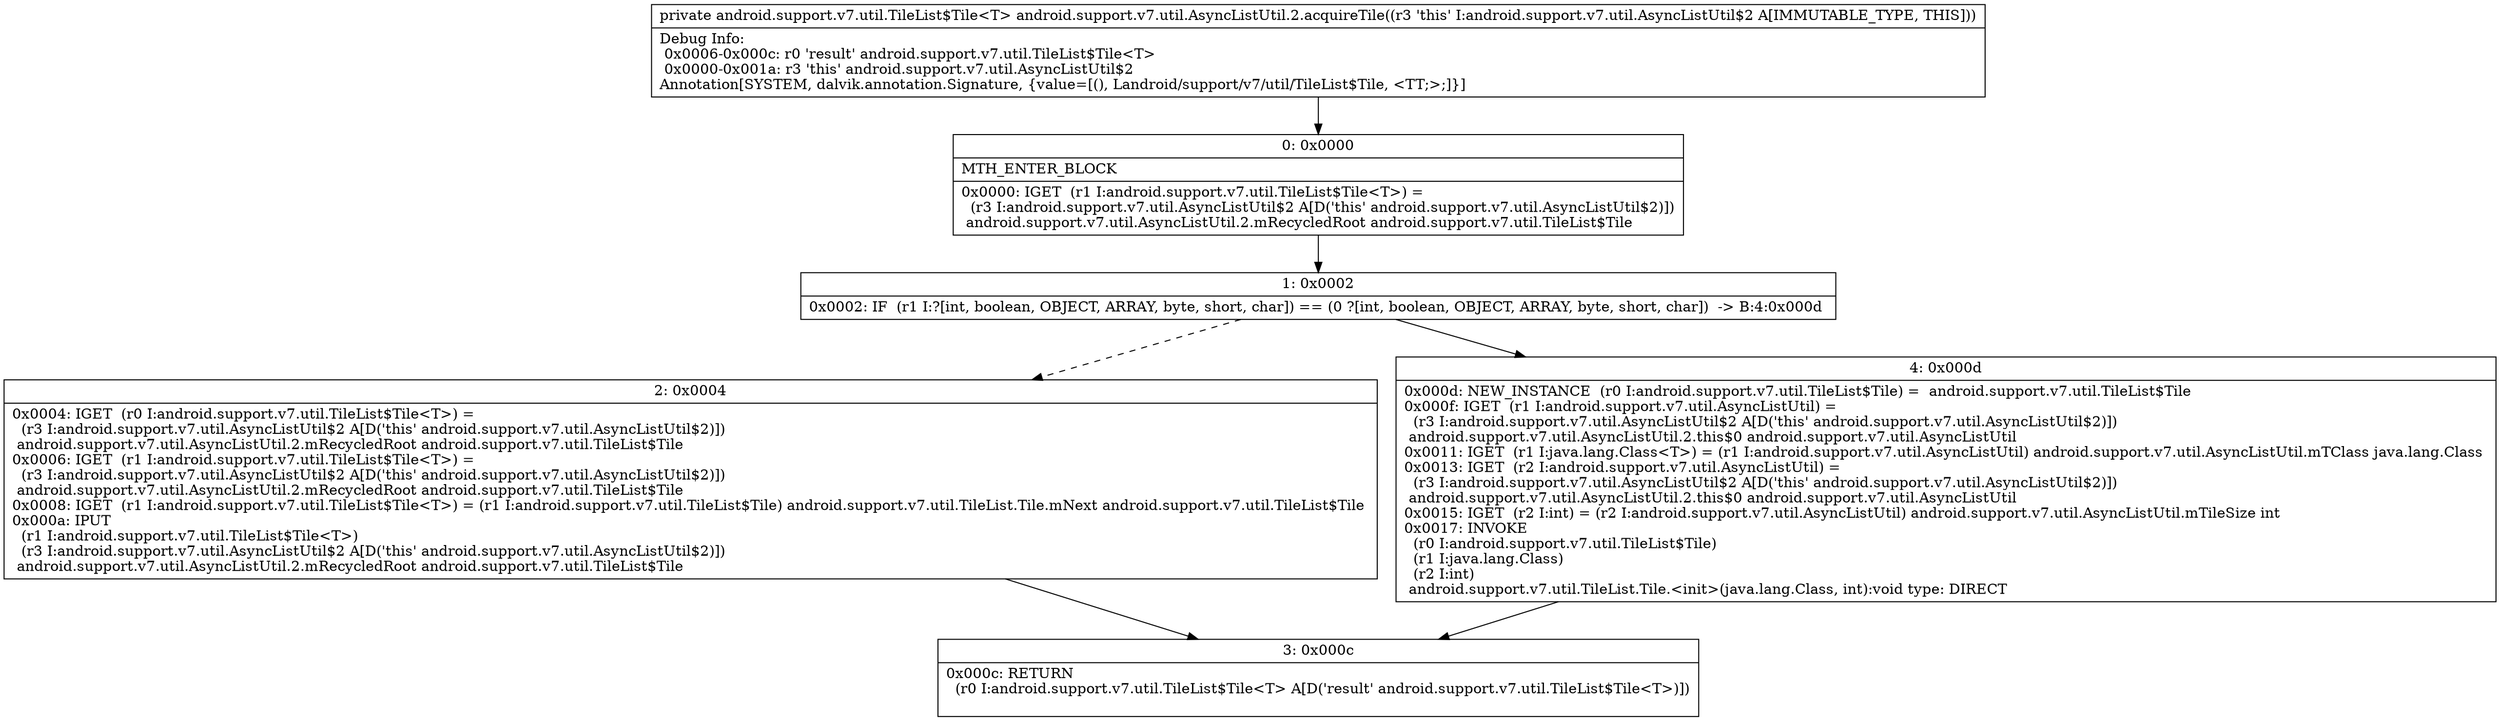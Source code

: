 digraph "CFG forandroid.support.v7.util.AsyncListUtil.2.acquireTile()Landroid\/support\/v7\/util\/TileList$Tile;" {
Node_0 [shape=record,label="{0\:\ 0x0000|MTH_ENTER_BLOCK\l|0x0000: IGET  (r1 I:android.support.v7.util.TileList$Tile\<T\>) = \l  (r3 I:android.support.v7.util.AsyncListUtil$2 A[D('this' android.support.v7.util.AsyncListUtil$2)])\l android.support.v7.util.AsyncListUtil.2.mRecycledRoot android.support.v7.util.TileList$Tile \l}"];
Node_1 [shape=record,label="{1\:\ 0x0002|0x0002: IF  (r1 I:?[int, boolean, OBJECT, ARRAY, byte, short, char]) == (0 ?[int, boolean, OBJECT, ARRAY, byte, short, char])  \-\> B:4:0x000d \l}"];
Node_2 [shape=record,label="{2\:\ 0x0004|0x0004: IGET  (r0 I:android.support.v7.util.TileList$Tile\<T\>) = \l  (r3 I:android.support.v7.util.AsyncListUtil$2 A[D('this' android.support.v7.util.AsyncListUtil$2)])\l android.support.v7.util.AsyncListUtil.2.mRecycledRoot android.support.v7.util.TileList$Tile \l0x0006: IGET  (r1 I:android.support.v7.util.TileList$Tile\<T\>) = \l  (r3 I:android.support.v7.util.AsyncListUtil$2 A[D('this' android.support.v7.util.AsyncListUtil$2)])\l android.support.v7.util.AsyncListUtil.2.mRecycledRoot android.support.v7.util.TileList$Tile \l0x0008: IGET  (r1 I:android.support.v7.util.TileList$Tile\<T\>) = (r1 I:android.support.v7.util.TileList$Tile) android.support.v7.util.TileList.Tile.mNext android.support.v7.util.TileList$Tile \l0x000a: IPUT  \l  (r1 I:android.support.v7.util.TileList$Tile\<T\>)\l  (r3 I:android.support.v7.util.AsyncListUtil$2 A[D('this' android.support.v7.util.AsyncListUtil$2)])\l android.support.v7.util.AsyncListUtil.2.mRecycledRoot android.support.v7.util.TileList$Tile \l}"];
Node_3 [shape=record,label="{3\:\ 0x000c|0x000c: RETURN  \l  (r0 I:android.support.v7.util.TileList$Tile\<T\> A[D('result' android.support.v7.util.TileList$Tile\<T\>)])\l \l}"];
Node_4 [shape=record,label="{4\:\ 0x000d|0x000d: NEW_INSTANCE  (r0 I:android.support.v7.util.TileList$Tile) =  android.support.v7.util.TileList$Tile \l0x000f: IGET  (r1 I:android.support.v7.util.AsyncListUtil) = \l  (r3 I:android.support.v7.util.AsyncListUtil$2 A[D('this' android.support.v7.util.AsyncListUtil$2)])\l android.support.v7.util.AsyncListUtil.2.this$0 android.support.v7.util.AsyncListUtil \l0x0011: IGET  (r1 I:java.lang.Class\<T\>) = (r1 I:android.support.v7.util.AsyncListUtil) android.support.v7.util.AsyncListUtil.mTClass java.lang.Class \l0x0013: IGET  (r2 I:android.support.v7.util.AsyncListUtil) = \l  (r3 I:android.support.v7.util.AsyncListUtil$2 A[D('this' android.support.v7.util.AsyncListUtil$2)])\l android.support.v7.util.AsyncListUtil.2.this$0 android.support.v7.util.AsyncListUtil \l0x0015: IGET  (r2 I:int) = (r2 I:android.support.v7.util.AsyncListUtil) android.support.v7.util.AsyncListUtil.mTileSize int \l0x0017: INVOKE  \l  (r0 I:android.support.v7.util.TileList$Tile)\l  (r1 I:java.lang.Class)\l  (r2 I:int)\l android.support.v7.util.TileList.Tile.\<init\>(java.lang.Class, int):void type: DIRECT \l}"];
MethodNode[shape=record,label="{private android.support.v7.util.TileList$Tile\<T\> android.support.v7.util.AsyncListUtil.2.acquireTile((r3 'this' I:android.support.v7.util.AsyncListUtil$2 A[IMMUTABLE_TYPE, THIS]))  | Debug Info:\l  0x0006\-0x000c: r0 'result' android.support.v7.util.TileList$Tile\<T\>\l  0x0000\-0x001a: r3 'this' android.support.v7.util.AsyncListUtil$2\lAnnotation[SYSTEM, dalvik.annotation.Signature, \{value=[(), Landroid\/support\/v7\/util\/TileList$Tile, \<TT;\>;]\}]\l}"];
MethodNode -> Node_0;
Node_0 -> Node_1;
Node_1 -> Node_2[style=dashed];
Node_1 -> Node_4;
Node_2 -> Node_3;
Node_4 -> Node_3;
}

